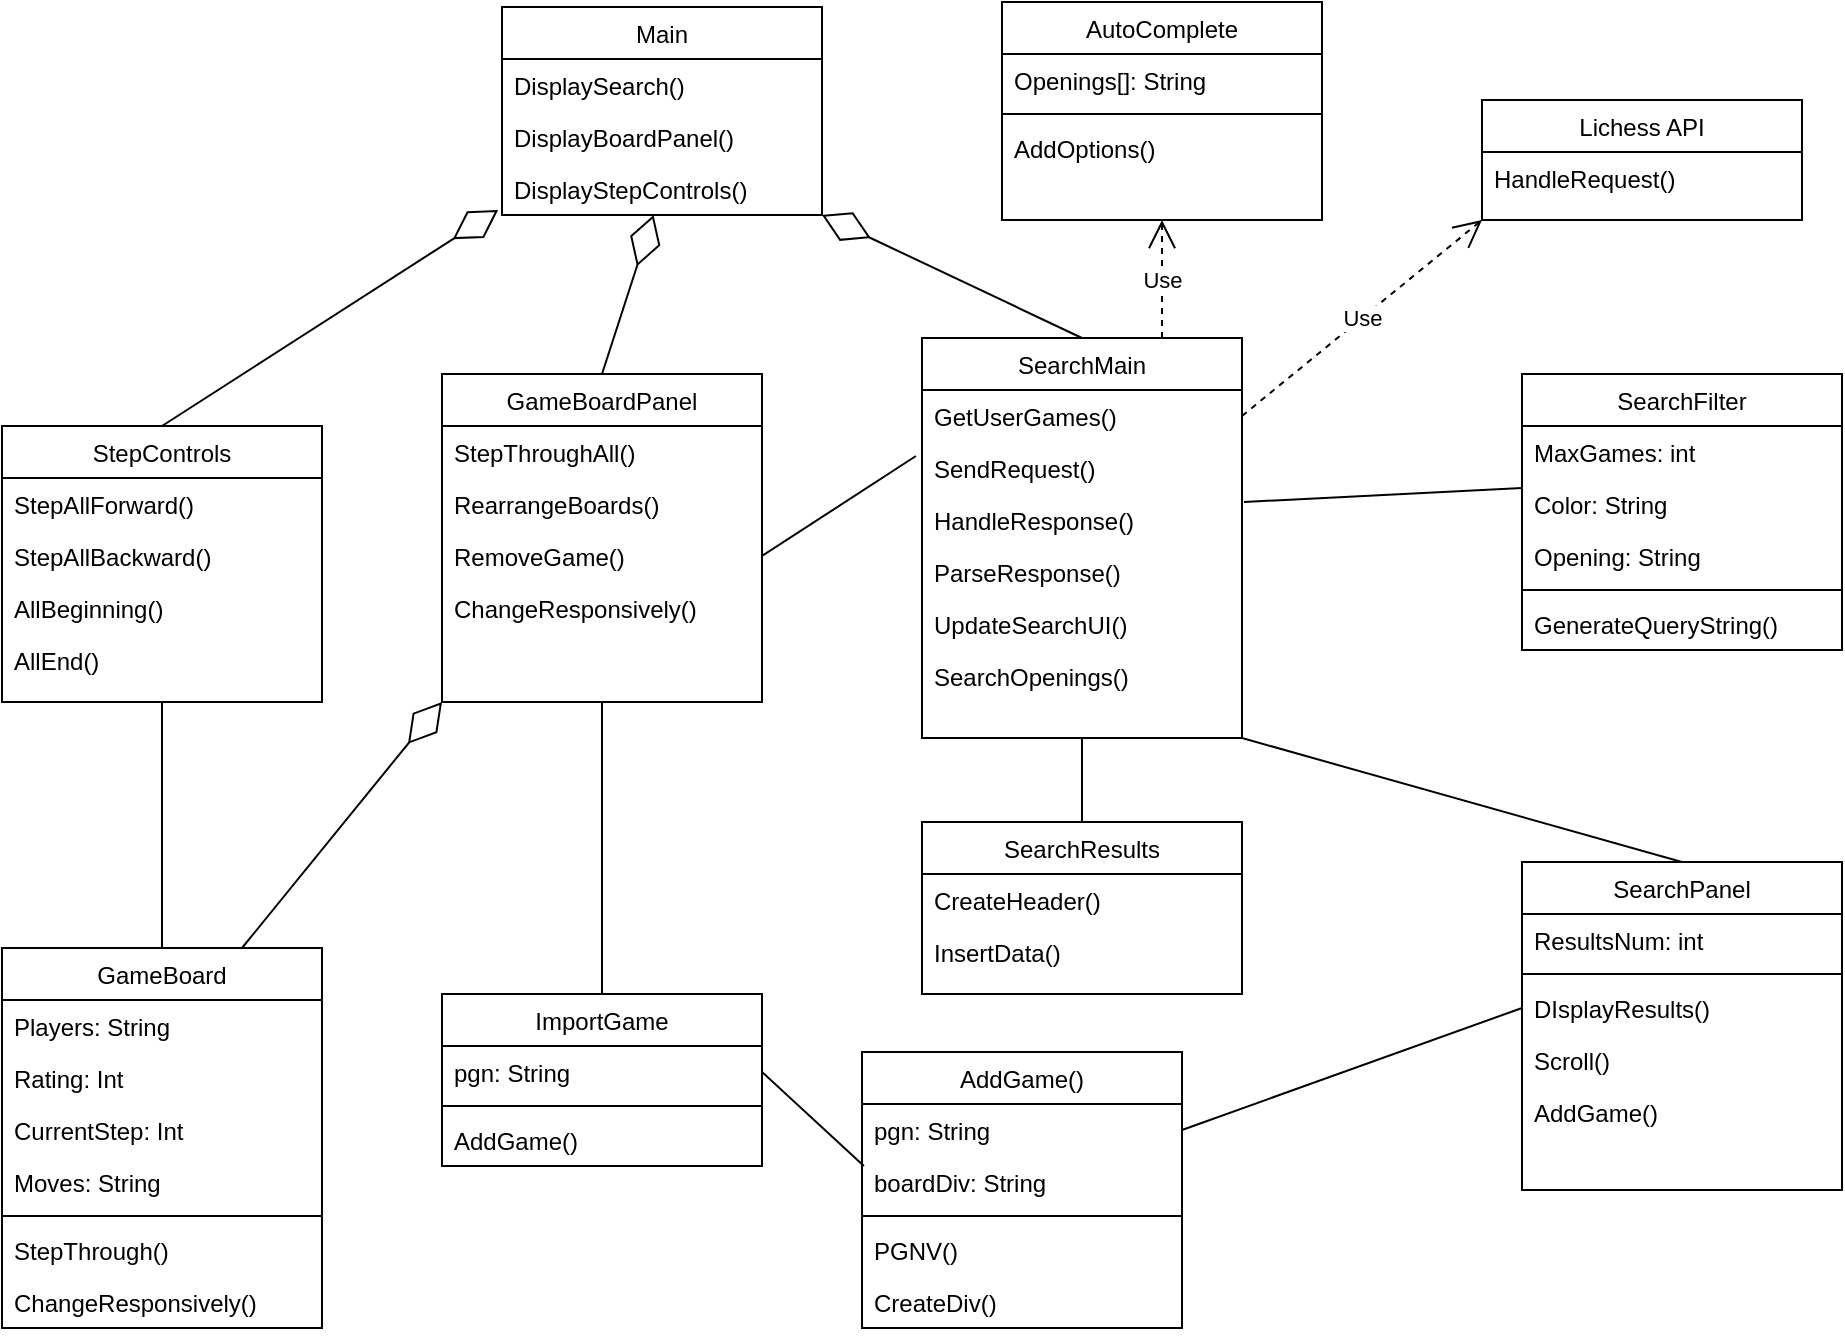 <mxfile version="15.7.3" type="device"><diagram id="C5RBs43oDa-KdzZeNtuy" name="Page-1"><mxGraphModel dx="1420" dy="834" grid="1" gridSize="10" guides="1" tooltips="1" connect="1" arrows="1" fold="1" page="1" pageScale="1" pageWidth="1169" pageHeight="827" math="0" shadow="0"><root><mxCell id="WIyWlLk6GJQsqaUBKTNV-0"/><mxCell id="WIyWlLk6GJQsqaUBKTNV-1" parent="WIyWlLk6GJQsqaUBKTNV-0"/><mxCell id="zkfFHV4jXpPFQw0GAbJ--0" value="GameBoardPanel" style="swimlane;fontStyle=0;align=center;verticalAlign=top;childLayout=stackLayout;horizontal=1;startSize=26;horizontalStack=0;resizeParent=1;resizeLast=0;collapsible=1;marginBottom=0;rounded=0;shadow=0;strokeWidth=1;" parent="WIyWlLk6GJQsqaUBKTNV-1" vertex="1"><mxGeometry x="350" y="216" width="160" height="164" as="geometry"><mxRectangle x="230" y="140" width="160" height="26" as="alternateBounds"/></mxGeometry></mxCell><mxCell id="zkfFHV4jXpPFQw0GAbJ--5" value="StepThroughAll()" style="text;align=left;verticalAlign=top;spacingLeft=4;spacingRight=4;overflow=hidden;rotatable=0;points=[[0,0.5],[1,0.5]];portConstraint=eastwest;" parent="zkfFHV4jXpPFQw0GAbJ--0" vertex="1"><mxGeometry y="26" width="160" height="26" as="geometry"/></mxCell><mxCell id="PlHRm5tyf87PQy17Ys3g-29" value="RearrangeBoards()" style="text;align=left;verticalAlign=top;spacingLeft=4;spacingRight=4;overflow=hidden;rotatable=0;points=[[0,0.5],[1,0.5]];portConstraint=eastwest;" parent="zkfFHV4jXpPFQw0GAbJ--0" vertex="1"><mxGeometry y="52" width="160" height="26" as="geometry"/></mxCell><mxCell id="PlHRm5tyf87PQy17Ys3g-1" value="RemoveGame()" style="text;align=left;verticalAlign=top;spacingLeft=4;spacingRight=4;overflow=hidden;rotatable=0;points=[[0,0.5],[1,0.5]];portConstraint=eastwest;" parent="zkfFHV4jXpPFQw0GAbJ--0" vertex="1"><mxGeometry y="78" width="160" height="26" as="geometry"/></mxCell><mxCell id="82X4sN0tRmbhIjQlEeRs-19" value="ChangeResponsively()" style="text;align=left;verticalAlign=top;spacingLeft=4;spacingRight=4;overflow=hidden;rotatable=0;points=[[0,0.5],[1,0.5]];portConstraint=eastwest;" parent="zkfFHV4jXpPFQw0GAbJ--0" vertex="1"><mxGeometry y="104" width="160" height="26" as="geometry"/></mxCell><mxCell id="zkfFHV4jXpPFQw0GAbJ--6" value="Main" style="swimlane;fontStyle=0;align=center;verticalAlign=top;childLayout=stackLayout;horizontal=1;startSize=26;horizontalStack=0;resizeParent=1;resizeLast=0;collapsible=1;marginBottom=0;rounded=0;shadow=0;strokeWidth=1;" parent="WIyWlLk6GJQsqaUBKTNV-1" vertex="1"><mxGeometry x="380" y="32.5" width="160" height="104" as="geometry"><mxRectangle x="130" y="380" width="160" height="26" as="alternateBounds"/></mxGeometry></mxCell><mxCell id="zkfFHV4jXpPFQw0GAbJ--11" value="DisplaySearch()" style="text;align=left;verticalAlign=top;spacingLeft=4;spacingRight=4;overflow=hidden;rotatable=0;points=[[0,0.5],[1,0.5]];portConstraint=eastwest;" parent="zkfFHV4jXpPFQw0GAbJ--6" vertex="1"><mxGeometry y="26" width="160" height="26" as="geometry"/></mxCell><mxCell id="4qtTQeKLNdFuEWpU0X1w-34" value="DisplayBoardPanel()" style="text;align=left;verticalAlign=top;spacingLeft=4;spacingRight=4;overflow=hidden;rotatable=0;points=[[0,0.5],[1,0.5]];portConstraint=eastwest;" vertex="1" parent="zkfFHV4jXpPFQw0GAbJ--6"><mxGeometry y="52" width="160" height="26" as="geometry"/></mxCell><mxCell id="4qtTQeKLNdFuEWpU0X1w-14" value="DisplayStepControls()" style="text;align=left;verticalAlign=top;spacingLeft=4;spacingRight=4;overflow=hidden;rotatable=0;points=[[0,0.5],[1,0.5]];portConstraint=eastwest;" vertex="1" parent="zkfFHV4jXpPFQw0GAbJ--6"><mxGeometry y="78" width="160" height="26" as="geometry"/></mxCell><mxCell id="zkfFHV4jXpPFQw0GAbJ--17" value="SearchMain" style="swimlane;fontStyle=0;align=center;verticalAlign=top;childLayout=stackLayout;horizontal=1;startSize=26;horizontalStack=0;resizeParent=1;resizeLast=0;collapsible=1;marginBottom=0;rounded=0;shadow=0;strokeWidth=1;" parent="WIyWlLk6GJQsqaUBKTNV-1" vertex="1"><mxGeometry x="590" y="198" width="160" height="200" as="geometry"><mxRectangle x="550" y="140" width="160" height="26" as="alternateBounds"/></mxGeometry></mxCell><mxCell id="PlHRm5tyf87PQy17Ys3g-11" value="GetUserGames()" style="text;align=left;verticalAlign=top;spacingLeft=4;spacingRight=4;overflow=hidden;rotatable=0;points=[[0,0.5],[1,0.5]];portConstraint=eastwest;" parent="zkfFHV4jXpPFQw0GAbJ--17" vertex="1"><mxGeometry y="26" width="160" height="26" as="geometry"/></mxCell><mxCell id="PlHRm5tyf87PQy17Ys3g-8" value="SendRequest()" style="text;align=left;verticalAlign=top;spacingLeft=4;spacingRight=4;overflow=hidden;rotatable=0;points=[[0,0.5],[1,0.5]];portConstraint=eastwest;" parent="zkfFHV4jXpPFQw0GAbJ--17" vertex="1"><mxGeometry y="52" width="160" height="26" as="geometry"/></mxCell><mxCell id="PlHRm5tyf87PQy17Ys3g-10" value="HandleResponse()" style="text;align=left;verticalAlign=top;spacingLeft=4;spacingRight=4;overflow=hidden;rotatable=0;points=[[0,0.5],[1,0.5]];portConstraint=eastwest;" parent="zkfFHV4jXpPFQw0GAbJ--17" vertex="1"><mxGeometry y="78" width="160" height="26" as="geometry"/></mxCell><mxCell id="PlHRm5tyf87PQy17Ys3g-9" value="ParseResponse()" style="text;align=left;verticalAlign=top;spacingLeft=4;spacingRight=4;overflow=hidden;rotatable=0;points=[[0,0.5],[1,0.5]];portConstraint=eastwest;" parent="zkfFHV4jXpPFQw0GAbJ--17" vertex="1"><mxGeometry y="104" width="160" height="26" as="geometry"/></mxCell><mxCell id="82X4sN0tRmbhIjQlEeRs-2" value="UpdateSearchUI()" style="text;align=left;verticalAlign=top;spacingLeft=4;spacingRight=4;overflow=hidden;rotatable=0;points=[[0,0.5],[1,0.5]];portConstraint=eastwest;" parent="zkfFHV4jXpPFQw0GAbJ--17" vertex="1"><mxGeometry y="130" width="160" height="26" as="geometry"/></mxCell><mxCell id="4qtTQeKLNdFuEWpU0X1w-0" value="SearchOpenings()" style="text;align=left;verticalAlign=top;spacingLeft=4;spacingRight=4;overflow=hidden;rotatable=0;points=[[0,0.5],[1,0.5]];portConstraint=eastwest;" vertex="1" parent="zkfFHV4jXpPFQw0GAbJ--17"><mxGeometry y="156" width="160" height="26" as="geometry"/></mxCell><mxCell id="PlHRm5tyf87PQy17Ys3g-6" value="Lichess API" style="swimlane;fontStyle=0;align=center;verticalAlign=top;childLayout=stackLayout;horizontal=1;startSize=26;horizontalStack=0;resizeParent=1;resizeLast=0;collapsible=1;marginBottom=0;rounded=0;shadow=0;strokeWidth=1;" parent="WIyWlLk6GJQsqaUBKTNV-1" vertex="1"><mxGeometry x="870" y="79" width="160" height="60" as="geometry"><mxRectangle x="130" y="380" width="160" height="26" as="alternateBounds"/></mxGeometry></mxCell><mxCell id="PlHRm5tyf87PQy17Ys3g-7" value="HandleRequest()" style="text;align=left;verticalAlign=top;spacingLeft=4;spacingRight=4;overflow=hidden;rotatable=0;points=[[0,0.5],[1,0.5]];portConstraint=eastwest;" parent="PlHRm5tyf87PQy17Ys3g-6" vertex="1"><mxGeometry y="26" width="160" height="26" as="geometry"/></mxCell><mxCell id="PlHRm5tyf87PQy17Ys3g-21" value="" style="endArrow=diamondThin;endFill=0;endSize=24;html=1;entryX=1;entryY=1;entryDx=0;entryDy=0;exitX=0.5;exitY=0;exitDx=0;exitDy=0;" parent="WIyWlLk6GJQsqaUBKTNV-1" source="zkfFHV4jXpPFQw0GAbJ--17" target="zkfFHV4jXpPFQw0GAbJ--6" edge="1"><mxGeometry width="160" relative="1" as="geometry"><mxPoint x="370" y="220" as="sourcePoint"/><mxPoint x="530" y="220" as="targetPoint"/></mxGeometry></mxCell><mxCell id="PlHRm5tyf87PQy17Ys3g-22" value="" style="endArrow=diamondThin;endFill=0;endSize=24;html=1;exitX=0.5;exitY=0;exitDx=0;exitDy=0;" parent="WIyWlLk6GJQsqaUBKTNV-1" source="zkfFHV4jXpPFQw0GAbJ--0" target="4qtTQeKLNdFuEWpU0X1w-14" edge="1"><mxGeometry width="160" relative="1" as="geometry"><mxPoint x="310" y="260" as="sourcePoint"/><mxPoint x="520" y="190" as="targetPoint"/><Array as="points"/></mxGeometry></mxCell><mxCell id="PlHRm5tyf87PQy17Ys3g-36" value="" style="endArrow=diamondThin;endFill=0;endSize=24;html=1;exitX=0.75;exitY=0;exitDx=0;exitDy=0;startArrow=none;entryX=0;entryY=1;entryDx=0;entryDy=0;" parent="WIyWlLk6GJQsqaUBKTNV-1" edge="1" target="zkfFHV4jXpPFQw0GAbJ--0" source="PlHRm5tyf87PQy17Ys3g-23"><mxGeometry width="160" relative="1" as="geometry"><mxPoint x="180" y="530" as="sourcePoint"/><mxPoint x="179" y="450" as="targetPoint"/></mxGeometry></mxCell><mxCell id="82X4sN0tRmbhIjQlEeRs-0" value="" style="endArrow=none;html=1;rounded=0;entryX=-0.019;entryY=0.269;entryDx=0;entryDy=0;entryPerimeter=0;exitX=1;exitY=0.5;exitDx=0;exitDy=0;" parent="WIyWlLk6GJQsqaUBKTNV-1" target="PlHRm5tyf87PQy17Ys3g-8" edge="1" source="PlHRm5tyf87PQy17Ys3g-1"><mxGeometry width="50" height="50" relative="1" as="geometry"><mxPoint x="260" y="381" as="sourcePoint"/><mxPoint x="414" y="371" as="targetPoint"/></mxGeometry></mxCell><mxCell id="82X4sN0tRmbhIjQlEeRs-3" value="SearchPanel" style="swimlane;fontStyle=0;align=center;verticalAlign=top;childLayout=stackLayout;horizontal=1;startSize=26;horizontalStack=0;resizeParent=1;resizeLast=0;collapsible=1;marginBottom=0;rounded=0;shadow=0;strokeWidth=1;" parent="WIyWlLk6GJQsqaUBKTNV-1" vertex="1"><mxGeometry x="890" y="460" width="160" height="164" as="geometry"><mxRectangle x="230" y="140" width="160" height="26" as="alternateBounds"/></mxGeometry></mxCell><mxCell id="82X4sN0tRmbhIjQlEeRs-18" value="ResultsNum: int" style="text;align=left;verticalAlign=top;spacingLeft=4;spacingRight=4;overflow=hidden;rotatable=0;points=[[0,0.5],[1,0.5]];portConstraint=eastwest;rounded=0;shadow=0;html=0;" parent="82X4sN0tRmbhIjQlEeRs-3" vertex="1"><mxGeometry y="26" width="160" height="26" as="geometry"/></mxCell><mxCell id="82X4sN0tRmbhIjQlEeRs-17" value="" style="line;html=1;strokeWidth=1;align=left;verticalAlign=middle;spacingTop=-1;spacingLeft=3;spacingRight=3;rotatable=0;labelPosition=right;points=[];portConstraint=eastwest;" parent="82X4sN0tRmbhIjQlEeRs-3" vertex="1"><mxGeometry y="52" width="160" height="8" as="geometry"/></mxCell><mxCell id="82X4sN0tRmbhIjQlEeRs-14" value="DIsplayResults()" style="text;align=left;verticalAlign=top;spacingLeft=4;spacingRight=4;overflow=hidden;rotatable=0;points=[[0,0.5],[1,0.5]];portConstraint=eastwest;" parent="82X4sN0tRmbhIjQlEeRs-3" vertex="1"><mxGeometry y="60" width="160" height="26" as="geometry"/></mxCell><mxCell id="82X4sN0tRmbhIjQlEeRs-15" value="Scroll()" style="text;align=left;verticalAlign=top;spacingLeft=4;spacingRight=4;overflow=hidden;rotatable=0;points=[[0,0.5],[1,0.5]];portConstraint=eastwest;" parent="82X4sN0tRmbhIjQlEeRs-3" vertex="1"><mxGeometry y="86" width="160" height="26" as="geometry"/></mxCell><mxCell id="82X4sN0tRmbhIjQlEeRs-16" value="AddGame()" style="text;align=left;verticalAlign=top;spacingLeft=4;spacingRight=4;overflow=hidden;rotatable=0;points=[[0,0.5],[1,0.5]];portConstraint=eastwest;" parent="82X4sN0tRmbhIjQlEeRs-3" vertex="1"><mxGeometry y="112" width="160" height="26" as="geometry"/></mxCell><mxCell id="82X4sN0tRmbhIjQlEeRs-11" value="SearchFilter" style="swimlane;fontStyle=0;align=center;verticalAlign=top;childLayout=stackLayout;horizontal=1;startSize=26;horizontalStack=0;resizeParent=1;resizeLast=0;collapsible=1;marginBottom=0;rounded=0;shadow=0;strokeWidth=1;" parent="WIyWlLk6GJQsqaUBKTNV-1" vertex="1"><mxGeometry x="890" y="216" width="160" height="138" as="geometry"><mxRectangle x="230" y="140" width="160" height="26" as="alternateBounds"/></mxGeometry></mxCell><mxCell id="82X4sN0tRmbhIjQlEeRs-10" value="MaxGames: int" style="text;align=left;verticalAlign=top;spacingLeft=4;spacingRight=4;overflow=hidden;rotatable=0;points=[[0,0.5],[1,0.5]];portConstraint=eastwest;rounded=0;shadow=0;html=0;" parent="82X4sN0tRmbhIjQlEeRs-11" vertex="1"><mxGeometry y="26" width="160" height="26" as="geometry"/></mxCell><mxCell id="82X4sN0tRmbhIjQlEeRs-9" value="Color: String" style="text;align=left;verticalAlign=top;spacingLeft=4;spacingRight=4;overflow=hidden;rotatable=0;points=[[0,0.5],[1,0.5]];portConstraint=eastwest;rounded=0;shadow=0;html=0;" parent="82X4sN0tRmbhIjQlEeRs-11" vertex="1"><mxGeometry y="52" width="160" height="26" as="geometry"/></mxCell><mxCell id="82X4sN0tRmbhIjQlEeRs-8" value="Opening: String" style="text;align=left;verticalAlign=top;spacingLeft=4;spacingRight=4;overflow=hidden;rotatable=0;points=[[0,0.5],[1,0.5]];portConstraint=eastwest;rounded=0;shadow=0;html=0;" parent="82X4sN0tRmbhIjQlEeRs-11" vertex="1"><mxGeometry y="78" width="160" height="26" as="geometry"/></mxCell><mxCell id="82X4sN0tRmbhIjQlEeRs-12" value="" style="line;html=1;strokeWidth=1;align=left;verticalAlign=middle;spacingTop=-1;spacingLeft=3;spacingRight=3;rotatable=0;labelPosition=right;points=[];portConstraint=eastwest;" parent="82X4sN0tRmbhIjQlEeRs-11" vertex="1"><mxGeometry y="104" width="160" height="8" as="geometry"/></mxCell><mxCell id="82X4sN0tRmbhIjQlEeRs-13" value="GenerateQueryString()" style="text;align=left;verticalAlign=top;spacingLeft=4;spacingRight=4;overflow=hidden;rotatable=0;points=[[0,0.5],[1,0.5]];portConstraint=eastwest;" parent="82X4sN0tRmbhIjQlEeRs-11" vertex="1"><mxGeometry y="112" width="160" height="26" as="geometry"/></mxCell><mxCell id="82X4sN0tRmbhIjQlEeRs-22" value="Use" style="endArrow=open;endSize=12;dashed=1;html=1;rounded=0;exitX=1;exitY=0.5;exitDx=0;exitDy=0;entryX=0;entryY=1;entryDx=0;entryDy=0;" parent="WIyWlLk6GJQsqaUBKTNV-1" source="PlHRm5tyf87PQy17Ys3g-11" target="PlHRm5tyf87PQy17Ys3g-6" edge="1"><mxGeometry width="160" relative="1" as="geometry"><mxPoint x="580" y="270" as="sourcePoint"/><mxPoint x="740" y="270" as="targetPoint"/></mxGeometry></mxCell><mxCell id="82X4sN0tRmbhIjQlEeRs-24" value="" style="endArrow=none;html=1;rounded=0;entryX=0;entryY=1.192;entryDx=0;entryDy=0;exitX=1.006;exitY=0.154;exitDx=0;exitDy=0;exitPerimeter=0;entryPerimeter=0;" parent="WIyWlLk6GJQsqaUBKTNV-1" source="PlHRm5tyf87PQy17Ys3g-10" target="82X4sN0tRmbhIjQlEeRs-10" edge="1"><mxGeometry width="50" height="50" relative="1" as="geometry"><mxPoint x="270" y="605" as="sourcePoint"/><mxPoint x="424" y="381" as="targetPoint"/></mxGeometry></mxCell><mxCell id="82X4sN0tRmbhIjQlEeRs-25" value="" style="endArrow=none;html=1;rounded=0;entryX=1;entryY=1;entryDx=0;entryDy=0;exitX=0.5;exitY=0;exitDx=0;exitDy=0;" parent="WIyWlLk6GJQsqaUBKTNV-1" source="82X4sN0tRmbhIjQlEeRs-3" target="zkfFHV4jXpPFQw0GAbJ--17" edge="1"><mxGeometry width="50" height="50" relative="1" as="geometry"><mxPoint x="280" y="615" as="sourcePoint"/><mxPoint x="434" y="391" as="targetPoint"/><Array as="points"/></mxGeometry></mxCell><mxCell id="PlHRm5tyf87PQy17Ys3g-23" value="GameBoard" style="swimlane;fontStyle=0;align=center;verticalAlign=top;childLayout=stackLayout;horizontal=1;startSize=26;horizontalStack=0;resizeParent=1;resizeLast=0;collapsible=1;marginBottom=0;rounded=0;shadow=0;strokeWidth=1;" parent="WIyWlLk6GJQsqaUBKTNV-1" vertex="1"><mxGeometry x="130" y="503" width="160" height="190" as="geometry"><mxRectangle x="230" y="140" width="160" height="26" as="alternateBounds"/></mxGeometry></mxCell><mxCell id="PlHRm5tyf87PQy17Ys3g-24" value="Players: String" style="text;align=left;verticalAlign=top;spacingLeft=4;spacingRight=4;overflow=hidden;rotatable=0;points=[[0,0.5],[1,0.5]];portConstraint=eastwest;" parent="PlHRm5tyf87PQy17Ys3g-23" vertex="1"><mxGeometry y="26" width="160" height="26" as="geometry"/></mxCell><mxCell id="4qtTQeKLNdFuEWpU0X1w-19" value="Rating: Int" style="text;align=left;verticalAlign=top;spacingLeft=4;spacingRight=4;overflow=hidden;rotatable=0;points=[[0,0.5],[1,0.5]];portConstraint=eastwest;" vertex="1" parent="PlHRm5tyf87PQy17Ys3g-23"><mxGeometry y="52" width="160" height="26" as="geometry"/></mxCell><mxCell id="4qtTQeKLNdFuEWpU0X1w-46" value="CurrentStep: Int" style="text;align=left;verticalAlign=top;spacingLeft=4;spacingRight=4;overflow=hidden;rotatable=0;points=[[0,0.5],[1,0.5]];portConstraint=eastwest;rounded=0;shadow=0;html=0;" vertex="1" parent="PlHRm5tyf87PQy17Ys3g-23"><mxGeometry y="78" width="160" height="26" as="geometry"/></mxCell><mxCell id="PlHRm5tyf87PQy17Ys3g-25" value="Moves: String" style="text;align=left;verticalAlign=top;spacingLeft=4;spacingRight=4;overflow=hidden;rotatable=0;points=[[0,0.5],[1,0.5]];portConstraint=eastwest;rounded=0;shadow=0;html=0;" parent="PlHRm5tyf87PQy17Ys3g-23" vertex="1"><mxGeometry y="104" width="160" height="26" as="geometry"/></mxCell><mxCell id="PlHRm5tyf87PQy17Ys3g-26" value="" style="line;html=1;strokeWidth=1;align=left;verticalAlign=middle;spacingTop=-1;spacingLeft=3;spacingRight=3;rotatable=0;labelPosition=right;points=[];portConstraint=eastwest;" parent="PlHRm5tyf87PQy17Ys3g-23" vertex="1"><mxGeometry y="130" width="160" height="8" as="geometry"/></mxCell><mxCell id="PlHRm5tyf87PQy17Ys3g-27" value="StepThrough()" style="text;align=left;verticalAlign=top;spacingLeft=4;spacingRight=4;overflow=hidden;rotatable=0;points=[[0,0.5],[1,0.5]];portConstraint=eastwest;" parent="PlHRm5tyf87PQy17Ys3g-23" vertex="1"><mxGeometry y="138" width="160" height="26" as="geometry"/></mxCell><mxCell id="82X4sN0tRmbhIjQlEeRs-21" value="ChangeResponsively()" style="text;align=left;verticalAlign=top;spacingLeft=4;spacingRight=4;overflow=hidden;rotatable=0;points=[[0,0.5],[1,0.5]];portConstraint=eastwest;" parent="PlHRm5tyf87PQy17Ys3g-23" vertex="1"><mxGeometry y="164" width="160" height="26" as="geometry"/></mxCell><mxCell id="4qtTQeKLNdFuEWpU0X1w-2" value="SearchResults" style="swimlane;fontStyle=0;align=center;verticalAlign=top;childLayout=stackLayout;horizontal=1;startSize=26;horizontalStack=0;resizeParent=1;resizeLast=0;collapsible=1;marginBottom=0;rounded=0;shadow=0;strokeWidth=1;" vertex="1" parent="WIyWlLk6GJQsqaUBKTNV-1"><mxGeometry x="590" y="440" width="160" height="86" as="geometry"><mxRectangle x="550" y="140" width="160" height="26" as="alternateBounds"/></mxGeometry></mxCell><mxCell id="4qtTQeKLNdFuEWpU0X1w-3" value="CreateHeader()" style="text;align=left;verticalAlign=top;spacingLeft=4;spacingRight=4;overflow=hidden;rotatable=0;points=[[0,0.5],[1,0.5]];portConstraint=eastwest;" vertex="1" parent="4qtTQeKLNdFuEWpU0X1w-2"><mxGeometry y="26" width="160" height="26" as="geometry"/></mxCell><mxCell id="4qtTQeKLNdFuEWpU0X1w-4" value="InsertData()" style="text;align=left;verticalAlign=top;spacingLeft=4;spacingRight=4;overflow=hidden;rotatable=0;points=[[0,0.5],[1,0.5]];portConstraint=eastwest;" vertex="1" parent="4qtTQeKLNdFuEWpU0X1w-2"><mxGeometry y="52" width="160" height="26" as="geometry"/></mxCell><mxCell id="4qtTQeKLNdFuEWpU0X1w-8" value="" style="endArrow=none;html=1;rounded=0;entryX=0.5;entryY=1;entryDx=0;entryDy=0;exitX=0.5;exitY=0;exitDx=0;exitDy=0;" edge="1" parent="WIyWlLk6GJQsqaUBKTNV-1" source="4qtTQeKLNdFuEWpU0X1w-2" target="zkfFHV4jXpPFQw0GAbJ--17"><mxGeometry width="50" height="50" relative="1" as="geometry"><mxPoint x="630" y="513" as="sourcePoint"/><mxPoint x="510" y="337" as="targetPoint"/></mxGeometry></mxCell><mxCell id="4qtTQeKLNdFuEWpU0X1w-9" value="ImportGame" style="swimlane;fontStyle=0;align=center;verticalAlign=top;childLayout=stackLayout;horizontal=1;startSize=26;horizontalStack=0;resizeParent=1;resizeLast=0;collapsible=1;marginBottom=0;rounded=0;shadow=0;strokeWidth=1;" vertex="1" parent="WIyWlLk6GJQsqaUBKTNV-1"><mxGeometry x="350" y="526" width="160" height="86" as="geometry"><mxRectangle x="550" y="140" width="160" height="26" as="alternateBounds"/></mxGeometry></mxCell><mxCell id="4qtTQeKLNdFuEWpU0X1w-10" value="pgn: String" style="text;align=left;verticalAlign=top;spacingLeft=4;spacingRight=4;overflow=hidden;rotatable=0;points=[[0,0.5],[1,0.5]];portConstraint=eastwest;" vertex="1" parent="4qtTQeKLNdFuEWpU0X1w-9"><mxGeometry y="26" width="160" height="26" as="geometry"/></mxCell><mxCell id="4qtTQeKLNdFuEWpU0X1w-12" value="" style="line;html=1;strokeWidth=1;align=left;verticalAlign=middle;spacingTop=-1;spacingLeft=3;spacingRight=3;rotatable=0;labelPosition=right;points=[];portConstraint=eastwest;" vertex="1" parent="4qtTQeKLNdFuEWpU0X1w-9"><mxGeometry y="52" width="160" height="8" as="geometry"/></mxCell><mxCell id="4qtTQeKLNdFuEWpU0X1w-11" value="AddGame()" style="text;align=left;verticalAlign=top;spacingLeft=4;spacingRight=4;overflow=hidden;rotatable=0;points=[[0,0.5],[1,0.5]];portConstraint=eastwest;" vertex="1" parent="4qtTQeKLNdFuEWpU0X1w-9"><mxGeometry y="60" width="160" height="26" as="geometry"/></mxCell><mxCell id="4qtTQeKLNdFuEWpU0X1w-13" value="" style="endArrow=none;html=1;rounded=0;entryX=0.5;entryY=1;entryDx=0;entryDy=0;exitX=0.5;exitY=0;exitDx=0;exitDy=0;" edge="1" parent="WIyWlLk6GJQsqaUBKTNV-1" source="4qtTQeKLNdFuEWpU0X1w-9" target="zkfFHV4jXpPFQw0GAbJ--0"><mxGeometry width="50" height="50" relative="1" as="geometry"><mxPoint x="500" y="476" as="sourcePoint"/><mxPoint x="500" y="410" as="targetPoint"/><Array as="points"/></mxGeometry></mxCell><mxCell id="4qtTQeKLNdFuEWpU0X1w-15" value="AutoComplete&#10;" style="swimlane;fontStyle=0;align=center;verticalAlign=top;childLayout=stackLayout;horizontal=1;startSize=26;horizontalStack=0;resizeParent=1;resizeLast=0;collapsible=1;marginBottom=0;rounded=0;shadow=0;strokeWidth=1;" vertex="1" parent="WIyWlLk6GJQsqaUBKTNV-1"><mxGeometry x="630" y="30" width="160" height="109" as="geometry"><mxRectangle x="130" y="380" width="160" height="26" as="alternateBounds"/></mxGeometry></mxCell><mxCell id="82X4sN0tRmbhIjQlEeRs-7" value="Openings[]: String" style="text;align=left;verticalAlign=top;spacingLeft=4;spacingRight=4;overflow=hidden;rotatable=0;points=[[0,0.5],[1,0.5]];portConstraint=eastwest;" parent="4qtTQeKLNdFuEWpU0X1w-15" vertex="1"><mxGeometry y="26" width="160" height="26" as="geometry"/></mxCell><mxCell id="4qtTQeKLNdFuEWpU0X1w-18" value="" style="line;html=1;strokeWidth=1;align=left;verticalAlign=middle;spacingTop=-1;spacingLeft=3;spacingRight=3;rotatable=0;labelPosition=right;points=[];portConstraint=eastwest;" vertex="1" parent="4qtTQeKLNdFuEWpU0X1w-15"><mxGeometry y="52" width="160" height="8" as="geometry"/></mxCell><mxCell id="4qtTQeKLNdFuEWpU0X1w-16" value="AddOptions()" style="text;align=left;verticalAlign=top;spacingLeft=4;spacingRight=4;overflow=hidden;rotatable=0;points=[[0,0.5],[1,0.5]];portConstraint=eastwest;" vertex="1" parent="4qtTQeKLNdFuEWpU0X1w-15"><mxGeometry y="60" width="160" height="26" as="geometry"/></mxCell><mxCell id="4qtTQeKLNdFuEWpU0X1w-17" value="Use" style="endArrow=open;endSize=12;dashed=1;html=1;rounded=0;exitX=0.75;exitY=0;exitDx=0;exitDy=0;entryX=0.5;entryY=1;entryDx=0;entryDy=0;" edge="1" parent="WIyWlLk6GJQsqaUBKTNV-1" source="zkfFHV4jXpPFQw0GAbJ--17" target="4qtTQeKLNdFuEWpU0X1w-15"><mxGeometry width="160" relative="1" as="geometry"><mxPoint x="580" y="249" as="sourcePoint"/><mxPoint x="640" y="150" as="targetPoint"/></mxGeometry></mxCell><mxCell id="4qtTQeKLNdFuEWpU0X1w-23" value="AddGame()" style="swimlane;fontStyle=0;align=center;verticalAlign=top;childLayout=stackLayout;horizontal=1;startSize=26;horizontalStack=0;resizeParent=1;resizeLast=0;collapsible=1;marginBottom=0;rounded=0;shadow=0;strokeWidth=1;" vertex="1" parent="WIyWlLk6GJQsqaUBKTNV-1"><mxGeometry x="560" y="555" width="160" height="138" as="geometry"><mxRectangle x="130" y="380" width="160" height="26" as="alternateBounds"/></mxGeometry></mxCell><mxCell id="4qtTQeKLNdFuEWpU0X1w-24" value="pgn: String" style="text;align=left;verticalAlign=top;spacingLeft=4;spacingRight=4;overflow=hidden;rotatable=0;points=[[0,0.5],[1,0.5]];portConstraint=eastwest;" vertex="1" parent="4qtTQeKLNdFuEWpU0X1w-23"><mxGeometry y="26" width="160" height="26" as="geometry"/></mxCell><mxCell id="4qtTQeKLNdFuEWpU0X1w-29" value="boardDiv: String" style="text;align=left;verticalAlign=top;spacingLeft=4;spacingRight=4;overflow=hidden;rotatable=0;points=[[0,0.5],[1,0.5]];portConstraint=eastwest;" vertex="1" parent="4qtTQeKLNdFuEWpU0X1w-23"><mxGeometry y="52" width="160" height="26" as="geometry"/></mxCell><mxCell id="4qtTQeKLNdFuEWpU0X1w-25" value="" style="line;html=1;strokeWidth=1;align=left;verticalAlign=middle;spacingTop=-1;spacingLeft=3;spacingRight=3;rotatable=0;labelPosition=right;points=[];portConstraint=eastwest;" vertex="1" parent="4qtTQeKLNdFuEWpU0X1w-23"><mxGeometry y="78" width="160" height="8" as="geometry"/></mxCell><mxCell id="4qtTQeKLNdFuEWpU0X1w-26" value="PGNV()" style="text;align=left;verticalAlign=top;spacingLeft=4;spacingRight=4;overflow=hidden;rotatable=0;points=[[0,0.5],[1,0.5]];portConstraint=eastwest;" vertex="1" parent="4qtTQeKLNdFuEWpU0X1w-23"><mxGeometry y="86" width="160" height="26" as="geometry"/></mxCell><mxCell id="4qtTQeKLNdFuEWpU0X1w-30" value="CreateDiv()" style="text;align=left;verticalAlign=top;spacingLeft=4;spacingRight=4;overflow=hidden;rotatable=0;points=[[0,0.5],[1,0.5]];portConstraint=eastwest;" vertex="1" parent="4qtTQeKLNdFuEWpU0X1w-23"><mxGeometry y="112" width="160" height="26" as="geometry"/></mxCell><mxCell id="4qtTQeKLNdFuEWpU0X1w-27" value="" style="endArrow=none;html=1;rounded=0;entryX=0;entryY=0.5;entryDx=0;entryDy=0;exitX=1;exitY=0.5;exitDx=0;exitDy=0;" edge="1" parent="WIyWlLk6GJQsqaUBKTNV-1" source="4qtTQeKLNdFuEWpU0X1w-24" target="82X4sN0tRmbhIjQlEeRs-14"><mxGeometry width="50" height="50" relative="1" as="geometry"><mxPoint x="581" y="291" as="sourcePoint"/><mxPoint x="640" y="290.992" as="targetPoint"/></mxGeometry></mxCell><mxCell id="4qtTQeKLNdFuEWpU0X1w-28" value="" style="endArrow=none;html=1;rounded=0;entryX=0.006;entryY=1.192;entryDx=0;entryDy=0;exitX=1;exitY=0.5;exitDx=0;exitDy=0;entryPerimeter=0;" edge="1" parent="WIyWlLk6GJQsqaUBKTNV-1" source="4qtTQeKLNdFuEWpU0X1w-10" target="4qtTQeKLNdFuEWpU0X1w-24"><mxGeometry width="50" height="50" relative="1" as="geometry"><mxPoint x="570" y="649" as="sourcePoint"/><mxPoint x="640" y="619" as="targetPoint"/></mxGeometry></mxCell><mxCell id="4qtTQeKLNdFuEWpU0X1w-35" value="StepControls" style="swimlane;fontStyle=0;align=center;verticalAlign=top;childLayout=stackLayout;horizontal=1;startSize=26;horizontalStack=0;resizeParent=1;resizeLast=0;collapsible=1;marginBottom=0;rounded=0;shadow=0;strokeWidth=1;" vertex="1" parent="WIyWlLk6GJQsqaUBKTNV-1"><mxGeometry x="130" y="242" width="160" height="138" as="geometry"><mxRectangle x="230" y="140" width="160" height="26" as="alternateBounds"/></mxGeometry></mxCell><mxCell id="4qtTQeKLNdFuEWpU0X1w-40" value="StepAllForward()" style="text;align=left;verticalAlign=top;spacingLeft=4;spacingRight=4;overflow=hidden;rotatable=0;points=[[0,0.5],[1,0.5]];portConstraint=eastwest;" vertex="1" parent="4qtTQeKLNdFuEWpU0X1w-35"><mxGeometry y="26" width="160" height="26" as="geometry"/></mxCell><mxCell id="4qtTQeKLNdFuEWpU0X1w-41" value="StepAllBackward()" style="text;align=left;verticalAlign=top;spacingLeft=4;spacingRight=4;overflow=hidden;rotatable=0;points=[[0,0.5],[1,0.5]];portConstraint=eastwest;" vertex="1" parent="4qtTQeKLNdFuEWpU0X1w-35"><mxGeometry y="52" width="160" height="26" as="geometry"/></mxCell><mxCell id="4qtTQeKLNdFuEWpU0X1w-42" value="AllBeginning()" style="text;align=left;verticalAlign=top;spacingLeft=4;spacingRight=4;overflow=hidden;rotatable=0;points=[[0,0.5],[1,0.5]];portConstraint=eastwest;" vertex="1" parent="4qtTQeKLNdFuEWpU0X1w-35"><mxGeometry y="78" width="160" height="26" as="geometry"/></mxCell><mxCell id="4qtTQeKLNdFuEWpU0X1w-43" value="AllEnd()" style="text;align=left;verticalAlign=top;spacingLeft=4;spacingRight=4;overflow=hidden;rotatable=0;points=[[0,0.5],[1,0.5]];portConstraint=eastwest;" vertex="1" parent="4qtTQeKLNdFuEWpU0X1w-35"><mxGeometry y="104" width="160" height="26" as="geometry"/></mxCell><mxCell id="4qtTQeKLNdFuEWpU0X1w-44" value="" style="endArrow=diamondThin;endFill=0;endSize=24;html=1;entryX=-0.012;entryY=0.904;entryDx=0;entryDy=0;exitX=0.5;exitY=0;exitDx=0;exitDy=0;entryPerimeter=0;" edge="1" parent="WIyWlLk6GJQsqaUBKTNV-1" source="4qtTQeKLNdFuEWpU0X1w-35" target="4qtTQeKLNdFuEWpU0X1w-14"><mxGeometry width="160" relative="1" as="geometry"><mxPoint x="300" y="200" as="sourcePoint"/><mxPoint x="283.22" y="134" as="targetPoint"/><Array as="points"/></mxGeometry></mxCell><mxCell id="4qtTQeKLNdFuEWpU0X1w-45" value="" style="endArrow=none;html=1;rounded=0;entryX=0.5;entryY=1;entryDx=0;entryDy=0;exitX=0.5;exitY=0;exitDx=0;exitDy=0;" edge="1" parent="WIyWlLk6GJQsqaUBKTNV-1" source="PlHRm5tyf87PQy17Ys3g-23" target="4qtTQeKLNdFuEWpU0X1w-35"><mxGeometry width="50" height="50" relative="1" as="geometry"><mxPoint x="330" y="570" as="sourcePoint"/><mxPoint x="340" y="364" as="targetPoint"/><Array as="points"/></mxGeometry></mxCell></root></mxGraphModel></diagram></mxfile>